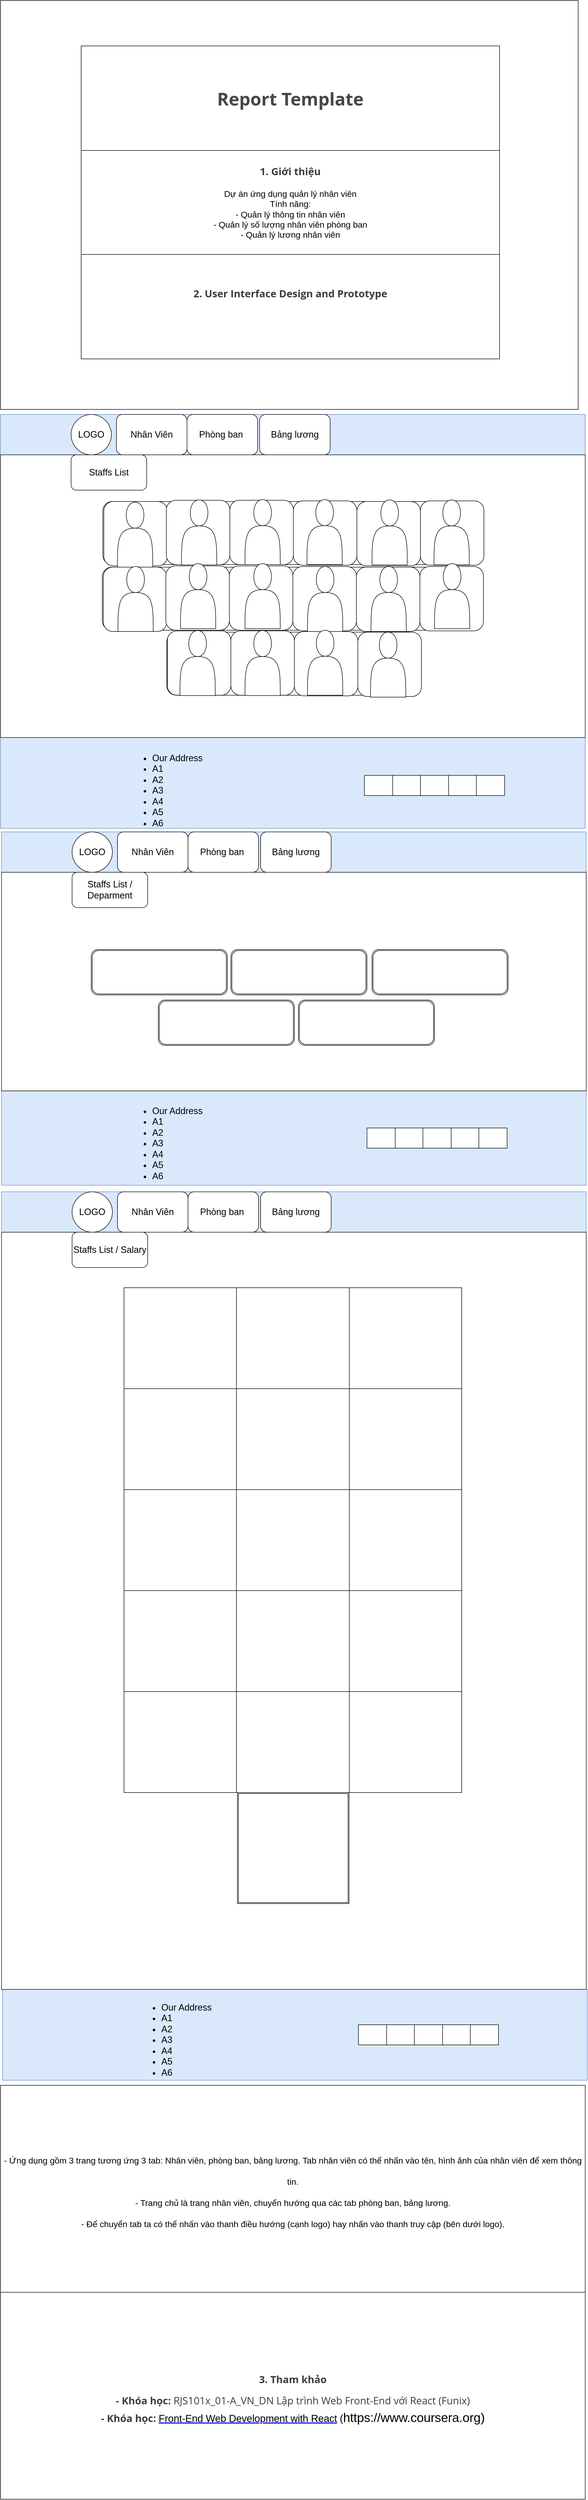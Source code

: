 <mxfile version="15.6.8" type="device"><diagram id="T_tGwbDsXQv0y99eCOz1" name="Page-1"><mxGraphModel dx="1303" dy="1497" grid="1" gridSize="10" guides="1" tooltips="1" connect="1" arrows="1" fold="1" page="1" pageScale="1" pageWidth="1169" pageHeight="827" math="0" shadow="0"><root><mxCell id="Gpp-GeOxFBlleAux9PES-0"/><mxCell id="Gpp-GeOxFBlleAux9PES-1" parent="Gpp-GeOxFBlleAux9PES-0"/><mxCell id="FbmVIR6csQ6tCxQdq8G_-0" value="" style="rounded=0;whiteSpace=wrap;html=1;fillColor=#dae8fc;strokeColor=#6c8ebf;" vertex="1" parent="Gpp-GeOxFBlleAux9PES-1"><mxGeometry width="1160" height="80" as="geometry"/></mxCell><mxCell id="FbmVIR6csQ6tCxQdq8G_-2" value="" style="rounded=0;whiteSpace=wrap;html=1;fillColor=#dae8fc;strokeColor=#6c8ebf;" vertex="1" parent="Gpp-GeOxFBlleAux9PES-1"><mxGeometry y="640" width="1160" height="180" as="geometry"/></mxCell><mxCell id="FbmVIR6csQ6tCxQdq8G_-3" value="" style="rounded=0;whiteSpace=wrap;html=1;" vertex="1" parent="Gpp-GeOxFBlleAux9PES-1"><mxGeometry y="80" width="1160" height="560" as="geometry"/></mxCell><mxCell id="FbmVIR6csQ6tCxQdq8G_-4" value="&lt;font style=&quot;font-size: 18px&quot;&gt;LOGO&lt;/font&gt;" style="ellipse;whiteSpace=wrap;html=1;aspect=fixed;" vertex="1" parent="Gpp-GeOxFBlleAux9PES-1"><mxGeometry x="140" width="80" height="80" as="geometry"/></mxCell><mxCell id="FbmVIR6csQ6tCxQdq8G_-5" value="Nhân Viên" style="rounded=1;whiteSpace=wrap;html=1;fontSize=18;" vertex="1" parent="Gpp-GeOxFBlleAux9PES-1"><mxGeometry x="230" width="140" height="80" as="geometry"/></mxCell><mxCell id="FbmVIR6csQ6tCxQdq8G_-6" value="Phòng ban&amp;nbsp;" style="rounded=1;whiteSpace=wrap;html=1;fontSize=18;" vertex="1" parent="Gpp-GeOxFBlleAux9PES-1"><mxGeometry x="370" width="140" height="80" as="geometry"/></mxCell><mxCell id="FbmVIR6csQ6tCxQdq8G_-7" value="Bảng lương" style="rounded=1;whiteSpace=wrap;html=1;fontSize=18;" vertex="1" parent="Gpp-GeOxFBlleAux9PES-1"><mxGeometry x="514" width="140" height="80" as="geometry"/></mxCell><mxCell id="FbmVIR6csQ6tCxQdq8G_-8" style="edgeStyle=orthogonalEdgeStyle;rounded=0;orthogonalLoop=1;jettySize=auto;html=1;exitX=0.5;exitY=1;exitDx=0;exitDy=0;fontSize=18;" edge="1" parent="Gpp-GeOxFBlleAux9PES-1" source="FbmVIR6csQ6tCxQdq8G_-6" target="FbmVIR6csQ6tCxQdq8G_-6"><mxGeometry relative="1" as="geometry"/></mxCell><mxCell id="FbmVIR6csQ6tCxQdq8G_-9" value="Staffs List" style="rounded=1;whiteSpace=wrap;html=1;fontSize=18;" vertex="1" parent="Gpp-GeOxFBlleAux9PES-1"><mxGeometry x="140" y="80" width="150" height="70" as="geometry"/></mxCell><mxCell id="FbmVIR6csQ6tCxQdq8G_-22" value="" style="rounded=1;whiteSpace=wrap;html=1;fontSize=18;" vertex="1" parent="Gpp-GeOxFBlleAux9PES-1"><mxGeometry x="203" y="172.5" width="746" height="125" as="geometry"/></mxCell><mxCell id="FbmVIR6csQ6tCxQdq8G_-24" value="" style="rounded=1;whiteSpace=wrap;html=1;fontSize=18;" vertex="1" parent="Gpp-GeOxFBlleAux9PES-1"><mxGeometry x="205" y="172.5" width="126" height="127.5" as="geometry"/></mxCell><mxCell id="FbmVIR6csQ6tCxQdq8G_-25" value="" style="rounded=1;whiteSpace=wrap;html=1;fontSize=18;" vertex="1" parent="Gpp-GeOxFBlleAux9PES-1"><mxGeometry x="329" y="170" width="126" height="127.5" as="geometry"/></mxCell><mxCell id="FbmVIR6csQ6tCxQdq8G_-26" value="" style="rounded=1;whiteSpace=wrap;html=1;fontSize=18;" vertex="1" parent="Gpp-GeOxFBlleAux9PES-1"><mxGeometry x="455" y="170" width="126" height="127.5" as="geometry"/></mxCell><mxCell id="FbmVIR6csQ6tCxQdq8G_-27" value="" style="rounded=1;whiteSpace=wrap;html=1;fontSize=18;" vertex="1" parent="Gpp-GeOxFBlleAux9PES-1"><mxGeometry x="581" y="171.25" width="126" height="127.5" as="geometry"/></mxCell><mxCell id="FbmVIR6csQ6tCxQdq8G_-28" value="" style="rounded=1;whiteSpace=wrap;html=1;fontSize=18;" vertex="1" parent="Gpp-GeOxFBlleAux9PES-1"><mxGeometry x="707" y="172.5" width="126" height="127.5" as="geometry"/></mxCell><mxCell id="FbmVIR6csQ6tCxQdq8G_-29" value="" style="rounded=1;whiteSpace=wrap;html=1;fontSize=18;" vertex="1" parent="Gpp-GeOxFBlleAux9PES-1"><mxGeometry x="833" y="171.25" width="126" height="127.5" as="geometry"/></mxCell><mxCell id="FbmVIR6csQ6tCxQdq8G_-44" value="" style="rounded=1;whiteSpace=wrap;html=1;fontSize=18;" vertex="1" parent="Gpp-GeOxFBlleAux9PES-1"><mxGeometry x="202" y="302.5" width="746" height="125" as="geometry"/></mxCell><mxCell id="FbmVIR6csQ6tCxQdq8G_-45" value="" style="rounded=1;whiteSpace=wrap;html=1;fontSize=18;" vertex="1" parent="Gpp-GeOxFBlleAux9PES-1"><mxGeometry x="204" y="302.5" width="126" height="127.5" as="geometry"/></mxCell><mxCell id="FbmVIR6csQ6tCxQdq8G_-46" value="" style="rounded=1;whiteSpace=wrap;html=1;fontSize=18;" vertex="1" parent="Gpp-GeOxFBlleAux9PES-1"><mxGeometry x="328" y="300" width="126" height="127.5" as="geometry"/></mxCell><mxCell id="FbmVIR6csQ6tCxQdq8G_-47" value="" style="rounded=1;whiteSpace=wrap;html=1;fontSize=18;" vertex="1" parent="Gpp-GeOxFBlleAux9PES-1"><mxGeometry x="454" y="300" width="126" height="127.5" as="geometry"/></mxCell><mxCell id="FbmVIR6csQ6tCxQdq8G_-48" value="" style="rounded=1;whiteSpace=wrap;html=1;fontSize=18;" vertex="1" parent="Gpp-GeOxFBlleAux9PES-1"><mxGeometry x="580" y="301.25" width="126" height="127.5" as="geometry"/></mxCell><mxCell id="FbmVIR6csQ6tCxQdq8G_-49" value="" style="rounded=1;whiteSpace=wrap;html=1;fontSize=18;" vertex="1" parent="Gpp-GeOxFBlleAux9PES-1"><mxGeometry x="706" y="302.5" width="126" height="127.5" as="geometry"/></mxCell><mxCell id="FbmVIR6csQ6tCxQdq8G_-50" value="" style="rounded=1;whiteSpace=wrap;html=1;fontSize=18;" vertex="1" parent="Gpp-GeOxFBlleAux9PES-1"><mxGeometry x="832" y="301.25" width="126" height="127.5" as="geometry"/></mxCell><mxCell id="FbmVIR6csQ6tCxQdq8G_-51" value="" style="rounded=1;whiteSpace=wrap;html=1;fontSize=18;" vertex="1" parent="Gpp-GeOxFBlleAux9PES-1"><mxGeometry x="330" y="431.25" width="500" height="125" as="geometry"/></mxCell><mxCell id="FbmVIR6csQ6tCxQdq8G_-53" value="" style="rounded=1;whiteSpace=wrap;html=1;fontSize=18;" vertex="1" parent="Gpp-GeOxFBlleAux9PES-1"><mxGeometry x="331" y="428.75" width="126" height="127.5" as="geometry"/></mxCell><mxCell id="FbmVIR6csQ6tCxQdq8G_-54" value="" style="rounded=1;whiteSpace=wrap;html=1;fontSize=18;" vertex="1" parent="Gpp-GeOxFBlleAux9PES-1"><mxGeometry x="457" y="428.75" width="126" height="127.5" as="geometry"/></mxCell><mxCell id="FbmVIR6csQ6tCxQdq8G_-55" value="" style="rounded=1;whiteSpace=wrap;html=1;fontSize=18;" vertex="1" parent="Gpp-GeOxFBlleAux9PES-1"><mxGeometry x="583" y="430" width="126" height="127.5" as="geometry"/></mxCell><mxCell id="FbmVIR6csQ6tCxQdq8G_-56" value="" style="rounded=1;whiteSpace=wrap;html=1;fontSize=18;" vertex="1" parent="Gpp-GeOxFBlleAux9PES-1"><mxGeometry x="709" y="431.25" width="126" height="127.5" as="geometry"/></mxCell><mxCell id="FbmVIR6csQ6tCxQdq8G_-58" value="" style="shape=actor;whiteSpace=wrap;html=1;fontSize=18;" vertex="1" parent="Gpp-GeOxFBlleAux9PES-1"><mxGeometry x="232" y="173.75" width="70" height="128.75" as="geometry"/></mxCell><mxCell id="FbmVIR6csQ6tCxQdq8G_-59" value="" style="shape=actor;whiteSpace=wrap;html=1;fontSize=18;" vertex="1" parent="Gpp-GeOxFBlleAux9PES-1"><mxGeometry x="608" y="168.75" width="70" height="128.75" as="geometry"/></mxCell><mxCell id="FbmVIR6csQ6tCxQdq8G_-60" value="" style="shape=actor;whiteSpace=wrap;html=1;fontSize=18;" vertex="1" parent="Gpp-GeOxFBlleAux9PES-1"><mxGeometry x="485" y="168.75" width="70" height="128.75" as="geometry"/></mxCell><mxCell id="FbmVIR6csQ6tCxQdq8G_-61" value="" style="shape=actor;whiteSpace=wrap;html=1;fontSize=18;" vertex="1" parent="Gpp-GeOxFBlleAux9PES-1"><mxGeometry x="359" y="169.38" width="70" height="128.75" as="geometry"/></mxCell><mxCell id="FbmVIR6csQ6tCxQdq8G_-62" value="" style="shape=actor;whiteSpace=wrap;html=1;fontSize=18;" vertex="1" parent="Gpp-GeOxFBlleAux9PES-1"><mxGeometry x="860" y="169.38" width="70" height="128.75" as="geometry"/></mxCell><mxCell id="FbmVIR6csQ6tCxQdq8G_-63" value="" style="shape=actor;whiteSpace=wrap;html=1;fontSize=18;" vertex="1" parent="Gpp-GeOxFBlleAux9PES-1"><mxGeometry x="737" y="169.38" width="70" height="128.75" as="geometry"/></mxCell><mxCell id="FbmVIR6csQ6tCxQdq8G_-64" value="" style="shape=actor;whiteSpace=wrap;html=1;fontSize=18;" vertex="1" parent="Gpp-GeOxFBlleAux9PES-1"><mxGeometry x="735" y="301.25" width="70" height="128.75" as="geometry"/></mxCell><mxCell id="FbmVIR6csQ6tCxQdq8G_-65" value="" style="shape=actor;whiteSpace=wrap;html=1;fontSize=18;" vertex="1" parent="Gpp-GeOxFBlleAux9PES-1"><mxGeometry x="861" y="295.63" width="70" height="128.75" as="geometry"/></mxCell><mxCell id="FbmVIR6csQ6tCxQdq8G_-66" value="" style="shape=actor;whiteSpace=wrap;html=1;fontSize=18;" vertex="1" parent="Gpp-GeOxFBlleAux9PES-1"><mxGeometry x="609" y="301.25" width="70" height="128.75" as="geometry"/></mxCell><mxCell id="FbmVIR6csQ6tCxQdq8G_-67" value="" style="shape=actor;whiteSpace=wrap;html=1;fontSize=18;" vertex="1" parent="Gpp-GeOxFBlleAux9PES-1"><mxGeometry x="485" y="295.63" width="70" height="128.75" as="geometry"/></mxCell><mxCell id="FbmVIR6csQ6tCxQdq8G_-68" value="" style="shape=actor;whiteSpace=wrap;html=1;fontSize=18;" vertex="1" parent="Gpp-GeOxFBlleAux9PES-1"><mxGeometry x="233" y="301.25" width="70" height="128.75" as="geometry"/></mxCell><mxCell id="FbmVIR6csQ6tCxQdq8G_-69" value="" style="shape=actor;whiteSpace=wrap;html=1;fontSize=18;" vertex="1" parent="Gpp-GeOxFBlleAux9PES-1"><mxGeometry x="357" y="295.63" width="70" height="128.75" as="geometry"/></mxCell><mxCell id="FbmVIR6csQ6tCxQdq8G_-70" value="" style="shape=actor;whiteSpace=wrap;html=1;fontSize=18;" vertex="1" parent="Gpp-GeOxFBlleAux9PES-1"><mxGeometry x="356" y="428.13" width="70" height="128.75" as="geometry"/></mxCell><mxCell id="FbmVIR6csQ6tCxQdq8G_-71" value="" style="shape=actor;whiteSpace=wrap;html=1;fontSize=18;" vertex="1" parent="Gpp-GeOxFBlleAux9PES-1"><mxGeometry x="485" y="428.13" width="70" height="128.75" as="geometry"/></mxCell><mxCell id="FbmVIR6csQ6tCxQdq8G_-72" value="" style="shape=actor;whiteSpace=wrap;html=1;fontSize=18;" vertex="1" parent="Gpp-GeOxFBlleAux9PES-1"><mxGeometry x="609" y="427.5" width="70" height="128.75" as="geometry"/></mxCell><mxCell id="FbmVIR6csQ6tCxQdq8G_-73" value="" style="shape=actor;whiteSpace=wrap;html=1;fontSize=18;" vertex="1" parent="Gpp-GeOxFBlleAux9PES-1"><mxGeometry x="734" y="431.25" width="70" height="128.75" as="geometry"/></mxCell><mxCell id="FbmVIR6csQ6tCxQdq8G_-162" value="" style="rounded=0;whiteSpace=wrap;html=1;fillColor=#dae8fc;strokeColor=#6c8ebf;" vertex="1" parent="Gpp-GeOxFBlleAux9PES-1"><mxGeometry x="2" y="827" width="1160" height="80" as="geometry"/></mxCell><mxCell id="FbmVIR6csQ6tCxQdq8G_-163" value="" style="rounded=0;whiteSpace=wrap;html=1;fillColor=#dae8fc;strokeColor=#6c8ebf;" vertex="1" parent="Gpp-GeOxFBlleAux9PES-1"><mxGeometry x="2" y="1340" width="1160" height="187" as="geometry"/></mxCell><mxCell id="FbmVIR6csQ6tCxQdq8G_-164" value="" style="rounded=0;whiteSpace=wrap;html=1;" vertex="1" parent="Gpp-GeOxFBlleAux9PES-1"><mxGeometry x="2" y="907" width="1160" height="433" as="geometry"/></mxCell><mxCell id="FbmVIR6csQ6tCxQdq8G_-165" value="&lt;font style=&quot;font-size: 18px&quot;&gt;LOGO&lt;/font&gt;" style="ellipse;whiteSpace=wrap;html=1;aspect=fixed;" vertex="1" parent="Gpp-GeOxFBlleAux9PES-1"><mxGeometry x="142" y="827" width="80" height="80" as="geometry"/></mxCell><mxCell id="FbmVIR6csQ6tCxQdq8G_-166" value="Nhân Viên" style="rounded=1;whiteSpace=wrap;html=1;fontSize=18;" vertex="1" parent="Gpp-GeOxFBlleAux9PES-1"><mxGeometry x="232" y="827" width="140" height="80" as="geometry"/></mxCell><mxCell id="FbmVIR6csQ6tCxQdq8G_-167" value="Phòng ban&amp;nbsp;" style="rounded=1;whiteSpace=wrap;html=1;fontSize=18;" vertex="1" parent="Gpp-GeOxFBlleAux9PES-1"><mxGeometry x="372" y="827" width="140" height="80" as="geometry"/></mxCell><mxCell id="FbmVIR6csQ6tCxQdq8G_-168" value="Bảng lương" style="rounded=1;whiteSpace=wrap;html=1;fontSize=18;" vertex="1" parent="Gpp-GeOxFBlleAux9PES-1"><mxGeometry x="516" y="827" width="140" height="80" as="geometry"/></mxCell><mxCell id="FbmVIR6csQ6tCxQdq8G_-169" style="edgeStyle=orthogonalEdgeStyle;rounded=0;orthogonalLoop=1;jettySize=auto;html=1;exitX=0.5;exitY=1;exitDx=0;exitDy=0;fontSize=18;" edge="1" parent="Gpp-GeOxFBlleAux9PES-1" source="FbmVIR6csQ6tCxQdq8G_-167" target="FbmVIR6csQ6tCxQdq8G_-167"><mxGeometry relative="1" as="geometry"/></mxCell><mxCell id="FbmVIR6csQ6tCxQdq8G_-170" value="Staffs List / Deparment" style="rounded=1;whiteSpace=wrap;html=1;fontSize=18;" vertex="1" parent="Gpp-GeOxFBlleAux9PES-1"><mxGeometry x="142" y="907" width="150" height="70" as="geometry"/></mxCell><mxCell id="FbmVIR6csQ6tCxQdq8G_-206" value="" style="shape=ext;double=1;rounded=1;whiteSpace=wrap;html=1;fontSize=18;" vertex="1" parent="Gpp-GeOxFBlleAux9PES-1"><mxGeometry x="180" y="1060" width="270" height="90" as="geometry"/></mxCell><mxCell id="FbmVIR6csQ6tCxQdq8G_-207" value="" style="shape=ext;double=1;rounded=1;whiteSpace=wrap;html=1;fontSize=18;" vertex="1" parent="Gpp-GeOxFBlleAux9PES-1"><mxGeometry x="457" y="1060" width="270" height="90" as="geometry"/></mxCell><mxCell id="FbmVIR6csQ6tCxQdq8G_-208" value="" style="shape=ext;double=1;rounded=1;whiteSpace=wrap;html=1;fontSize=18;" vertex="1" parent="Gpp-GeOxFBlleAux9PES-1"><mxGeometry x="737" y="1060" width="270" height="90" as="geometry"/></mxCell><mxCell id="FbmVIR6csQ6tCxQdq8G_-209" value="" style="shape=ext;double=1;rounded=1;whiteSpace=wrap;html=1;fontSize=18;" vertex="1" parent="Gpp-GeOxFBlleAux9PES-1"><mxGeometry x="313" y="1160" width="270" height="90" as="geometry"/></mxCell><mxCell id="FbmVIR6csQ6tCxQdq8G_-210" value="" style="shape=ext;double=1;rounded=1;whiteSpace=wrap;html=1;fontSize=18;" vertex="1" parent="Gpp-GeOxFBlleAux9PES-1"><mxGeometry x="591" y="1160" width="270" height="90" as="geometry"/></mxCell><mxCell id="FbmVIR6csQ6tCxQdq8G_-211" value="" style="rounded=0;whiteSpace=wrap;html=1;fillColor=#dae8fc;strokeColor=#6c8ebf;" vertex="1" parent="Gpp-GeOxFBlleAux9PES-1"><mxGeometry x="2" y="1540" width="1160" height="80" as="geometry"/></mxCell><mxCell id="FbmVIR6csQ6tCxQdq8G_-212" value="" style="rounded=0;whiteSpace=wrap;html=1;fillColor=#dae8fc;strokeColor=#6c8ebf;" vertex="1" parent="Gpp-GeOxFBlleAux9PES-1"><mxGeometry x="4" y="3120" width="1160" height="180" as="geometry"/></mxCell><mxCell id="FbmVIR6csQ6tCxQdq8G_-213" value="" style="rounded=0;whiteSpace=wrap;html=1;" vertex="1" parent="Gpp-GeOxFBlleAux9PES-1"><mxGeometry x="2" y="1620" width="1160" height="1500" as="geometry"/></mxCell><mxCell id="FbmVIR6csQ6tCxQdq8G_-214" value="&lt;font style=&quot;font-size: 18px&quot;&gt;LOGO&lt;/font&gt;" style="ellipse;whiteSpace=wrap;html=1;aspect=fixed;" vertex="1" parent="Gpp-GeOxFBlleAux9PES-1"><mxGeometry x="142" y="1540" width="80" height="80" as="geometry"/></mxCell><mxCell id="FbmVIR6csQ6tCxQdq8G_-215" value="Nhân Viên" style="rounded=1;whiteSpace=wrap;html=1;fontSize=18;" vertex="1" parent="Gpp-GeOxFBlleAux9PES-1"><mxGeometry x="232" y="1540" width="140" height="80" as="geometry"/></mxCell><mxCell id="FbmVIR6csQ6tCxQdq8G_-216" value="Phòng ban&amp;nbsp;" style="rounded=1;whiteSpace=wrap;html=1;fontSize=18;" vertex="1" parent="Gpp-GeOxFBlleAux9PES-1"><mxGeometry x="372" y="1540" width="140" height="80" as="geometry"/></mxCell><mxCell id="FbmVIR6csQ6tCxQdq8G_-217" value="Bảng lương" style="rounded=1;whiteSpace=wrap;html=1;fontSize=18;" vertex="1" parent="Gpp-GeOxFBlleAux9PES-1"><mxGeometry x="516" y="1540" width="140" height="80" as="geometry"/></mxCell><mxCell id="FbmVIR6csQ6tCxQdq8G_-218" style="edgeStyle=orthogonalEdgeStyle;rounded=0;orthogonalLoop=1;jettySize=auto;html=1;exitX=0.5;exitY=1;exitDx=0;exitDy=0;fontSize=18;" edge="1" parent="Gpp-GeOxFBlleAux9PES-1" source="FbmVIR6csQ6tCxQdq8G_-216" target="FbmVIR6csQ6tCxQdq8G_-216"><mxGeometry relative="1" as="geometry"/></mxCell><mxCell id="FbmVIR6csQ6tCxQdq8G_-219" value="Staffs List / Salary" style="rounded=1;whiteSpace=wrap;html=1;fontSize=18;" vertex="1" parent="Gpp-GeOxFBlleAux9PES-1"><mxGeometry x="142" y="1620" width="150" height="70" as="geometry"/></mxCell><mxCell id="FbmVIR6csQ6tCxQdq8G_-293" value="" style="shape=table;startSize=0;container=1;collapsible=0;childLayout=tableLayout;fontSize=18;" vertex="1" parent="Gpp-GeOxFBlleAux9PES-1"><mxGeometry x="245" y="1730" width="670" height="1000" as="geometry"/></mxCell><mxCell id="FbmVIR6csQ6tCxQdq8G_-294" value="" style="shape=partialRectangle;collapsible=0;dropTarget=0;pointerEvents=0;fillColor=none;top=0;left=0;bottom=0;right=0;points=[[0,0.5],[1,0.5]];portConstraint=eastwest;fontSize=18;" vertex="1" parent="FbmVIR6csQ6tCxQdq8G_-293"><mxGeometry width="670" height="200" as="geometry"/></mxCell><mxCell id="FbmVIR6csQ6tCxQdq8G_-295" value="" style="shape=partialRectangle;html=1;whiteSpace=wrap;connectable=0;overflow=hidden;fillColor=none;top=0;left=0;bottom=0;right=0;pointerEvents=1;fontSize=18;" vertex="1" parent="FbmVIR6csQ6tCxQdq8G_-294"><mxGeometry width="223" height="200" as="geometry"><mxRectangle width="223" height="200" as="alternateBounds"/></mxGeometry></mxCell><mxCell id="FbmVIR6csQ6tCxQdq8G_-296" value="" style="shape=partialRectangle;html=1;whiteSpace=wrap;connectable=0;overflow=hidden;fillColor=none;top=0;left=0;bottom=0;right=0;pointerEvents=1;fontSize=18;" vertex="1" parent="FbmVIR6csQ6tCxQdq8G_-294"><mxGeometry x="223" width="224" height="200" as="geometry"><mxRectangle width="224" height="200" as="alternateBounds"/></mxGeometry></mxCell><mxCell id="FbmVIR6csQ6tCxQdq8G_-297" value="" style="shape=partialRectangle;html=1;whiteSpace=wrap;connectable=0;overflow=hidden;fillColor=none;top=0;left=0;bottom=0;right=0;pointerEvents=1;fontSize=18;" vertex="1" parent="FbmVIR6csQ6tCxQdq8G_-294"><mxGeometry x="447" width="223" height="200" as="geometry"><mxRectangle width="223" height="200" as="alternateBounds"/></mxGeometry></mxCell><mxCell id="FbmVIR6csQ6tCxQdq8G_-298" value="" style="shape=partialRectangle;collapsible=0;dropTarget=0;pointerEvents=0;fillColor=none;top=0;left=0;bottom=0;right=0;points=[[0,0.5],[1,0.5]];portConstraint=eastwest;fontSize=18;" vertex="1" parent="FbmVIR6csQ6tCxQdq8G_-293"><mxGeometry y="200" width="670" height="200" as="geometry"/></mxCell><mxCell id="FbmVIR6csQ6tCxQdq8G_-299" value="" style="shape=partialRectangle;html=1;whiteSpace=wrap;connectable=0;overflow=hidden;fillColor=none;top=0;left=0;bottom=0;right=0;pointerEvents=1;fontSize=18;" vertex="1" parent="FbmVIR6csQ6tCxQdq8G_-298"><mxGeometry width="223" height="200" as="geometry"><mxRectangle width="223" height="200" as="alternateBounds"/></mxGeometry></mxCell><mxCell id="FbmVIR6csQ6tCxQdq8G_-300" value="" style="shape=partialRectangle;html=1;whiteSpace=wrap;connectable=0;overflow=hidden;fillColor=none;top=0;left=0;bottom=0;right=0;pointerEvents=1;fontSize=18;" vertex="1" parent="FbmVIR6csQ6tCxQdq8G_-298"><mxGeometry x="223" width="224" height="200" as="geometry"><mxRectangle width="224" height="200" as="alternateBounds"/></mxGeometry></mxCell><mxCell id="FbmVIR6csQ6tCxQdq8G_-301" value="" style="shape=partialRectangle;html=1;whiteSpace=wrap;connectable=0;overflow=hidden;fillColor=none;top=0;left=0;bottom=0;right=0;pointerEvents=1;fontSize=18;" vertex="1" parent="FbmVIR6csQ6tCxQdq8G_-298"><mxGeometry x="447" width="223" height="200" as="geometry"><mxRectangle width="223" height="200" as="alternateBounds"/></mxGeometry></mxCell><mxCell id="FbmVIR6csQ6tCxQdq8G_-302" value="" style="shape=partialRectangle;collapsible=0;dropTarget=0;pointerEvents=0;fillColor=none;top=0;left=0;bottom=0;right=0;points=[[0,0.5],[1,0.5]];portConstraint=eastwest;fontSize=18;" vertex="1" parent="FbmVIR6csQ6tCxQdq8G_-293"><mxGeometry y="400" width="670" height="200" as="geometry"/></mxCell><mxCell id="FbmVIR6csQ6tCxQdq8G_-303" value="" style="shape=partialRectangle;html=1;whiteSpace=wrap;connectable=0;overflow=hidden;fillColor=none;top=0;left=0;bottom=0;right=0;pointerEvents=1;fontSize=18;" vertex="1" parent="FbmVIR6csQ6tCxQdq8G_-302"><mxGeometry width="223" height="200" as="geometry"><mxRectangle width="223" height="200" as="alternateBounds"/></mxGeometry></mxCell><mxCell id="FbmVIR6csQ6tCxQdq8G_-304" value="" style="shape=partialRectangle;html=1;whiteSpace=wrap;connectable=0;overflow=hidden;fillColor=none;top=0;left=0;bottom=0;right=0;pointerEvents=1;fontSize=18;" vertex="1" parent="FbmVIR6csQ6tCxQdq8G_-302"><mxGeometry x="223" width="224" height="200" as="geometry"><mxRectangle width="224" height="200" as="alternateBounds"/></mxGeometry></mxCell><mxCell id="FbmVIR6csQ6tCxQdq8G_-305" value="" style="shape=partialRectangle;html=1;whiteSpace=wrap;connectable=0;overflow=hidden;fillColor=none;top=0;left=0;bottom=0;right=0;pointerEvents=1;fontSize=18;" vertex="1" parent="FbmVIR6csQ6tCxQdq8G_-302"><mxGeometry x="447" width="223" height="200" as="geometry"><mxRectangle width="223" height="200" as="alternateBounds"/></mxGeometry></mxCell><mxCell id="FbmVIR6csQ6tCxQdq8G_-306" value="" style="shape=partialRectangle;collapsible=0;dropTarget=0;pointerEvents=0;fillColor=none;top=0;left=0;bottom=0;right=0;points=[[0,0.5],[1,0.5]];portConstraint=eastwest;fontSize=18;" vertex="1" parent="FbmVIR6csQ6tCxQdq8G_-293"><mxGeometry y="600" width="670" height="200" as="geometry"/></mxCell><mxCell id="FbmVIR6csQ6tCxQdq8G_-307" value="" style="shape=partialRectangle;html=1;whiteSpace=wrap;connectable=0;overflow=hidden;fillColor=none;top=0;left=0;bottom=0;right=0;pointerEvents=1;fontSize=18;" vertex="1" parent="FbmVIR6csQ6tCxQdq8G_-306"><mxGeometry width="223" height="200" as="geometry"><mxRectangle width="223" height="200" as="alternateBounds"/></mxGeometry></mxCell><mxCell id="FbmVIR6csQ6tCxQdq8G_-308" value="" style="shape=partialRectangle;html=1;whiteSpace=wrap;connectable=0;overflow=hidden;fillColor=none;top=0;left=0;bottom=0;right=0;pointerEvents=1;fontSize=18;" vertex="1" parent="FbmVIR6csQ6tCxQdq8G_-306"><mxGeometry x="223" width="224" height="200" as="geometry"><mxRectangle width="224" height="200" as="alternateBounds"/></mxGeometry></mxCell><mxCell id="FbmVIR6csQ6tCxQdq8G_-309" value="" style="shape=partialRectangle;html=1;whiteSpace=wrap;connectable=0;overflow=hidden;fillColor=none;top=0;left=0;bottom=0;right=0;pointerEvents=1;fontSize=18;" vertex="1" parent="FbmVIR6csQ6tCxQdq8G_-306"><mxGeometry x="447" width="223" height="200" as="geometry"><mxRectangle width="223" height="200" as="alternateBounds"/></mxGeometry></mxCell><mxCell id="FbmVIR6csQ6tCxQdq8G_-310" value="" style="shape=partialRectangle;collapsible=0;dropTarget=0;pointerEvents=0;fillColor=none;top=0;left=0;bottom=0;right=0;points=[[0,0.5],[1,0.5]];portConstraint=eastwest;fontSize=18;" vertex="1" parent="FbmVIR6csQ6tCxQdq8G_-293"><mxGeometry y="800" width="670" height="200" as="geometry"/></mxCell><mxCell id="FbmVIR6csQ6tCxQdq8G_-311" value="" style="shape=partialRectangle;html=1;whiteSpace=wrap;connectable=0;overflow=hidden;fillColor=none;top=0;left=0;bottom=0;right=0;pointerEvents=1;fontSize=18;" vertex="1" parent="FbmVIR6csQ6tCxQdq8G_-310"><mxGeometry width="223" height="200" as="geometry"><mxRectangle width="223" height="200" as="alternateBounds"/></mxGeometry></mxCell><mxCell id="FbmVIR6csQ6tCxQdq8G_-312" value="" style="shape=partialRectangle;html=1;whiteSpace=wrap;connectable=0;overflow=hidden;fillColor=none;top=0;left=0;bottom=0;right=0;pointerEvents=1;fontSize=18;" vertex="1" parent="FbmVIR6csQ6tCxQdq8G_-310"><mxGeometry x="223" width="224" height="200" as="geometry"><mxRectangle width="224" height="200" as="alternateBounds"/></mxGeometry></mxCell><mxCell id="FbmVIR6csQ6tCxQdq8G_-313" value="" style="shape=partialRectangle;html=1;whiteSpace=wrap;connectable=0;overflow=hidden;fillColor=none;top=0;left=0;bottom=0;right=0;pointerEvents=1;fontSize=18;" vertex="1" parent="FbmVIR6csQ6tCxQdq8G_-310"><mxGeometry x="447" width="223" height="200" as="geometry"><mxRectangle width="223" height="200" as="alternateBounds"/></mxGeometry></mxCell><mxCell id="FbmVIR6csQ6tCxQdq8G_-314" value="" style="shape=ext;double=1;rounded=0;whiteSpace=wrap;html=1;fontSize=18;" vertex="1" parent="Gpp-GeOxFBlleAux9PES-1"><mxGeometry x="470" y="2730" width="221.5" height="220" as="geometry"/></mxCell><mxCell id="FbmVIR6csQ6tCxQdq8G_-315" value="&lt;ul&gt;&lt;li&gt;Our Address&lt;/li&gt;&lt;li&gt;A1&lt;/li&gt;&lt;li&gt;A2&lt;/li&gt;&lt;li&gt;A3&lt;/li&gt;&lt;li&gt;A4&lt;/li&gt;&lt;li&gt;A5&lt;/li&gt;&lt;li&gt;A6&lt;table&gt;&lt;tbody&gt;&lt;tr&gt;&lt;td&gt;&lt;br&gt;&lt;/td&gt;&lt;td&gt;&lt;br&gt;&lt;/td&gt;&lt;td&gt;&lt;br&gt;&lt;/td&gt;&lt;td&gt;&lt;br&gt;&lt;/td&gt;&lt;td&gt;&lt;br&gt;&lt;/td&gt;&lt;/tr&gt;&lt;/tbody&gt;&lt;/table&gt;&lt;/li&gt;&lt;/ul&gt;" style="text;strokeColor=none;fillColor=none;html=1;whiteSpace=wrap;verticalAlign=middle;overflow=hidden;fontSize=18;" vertex="1" parent="Gpp-GeOxFBlleAux9PES-1"><mxGeometry x="259" y="650" width="231" height="170" as="geometry"/></mxCell><mxCell id="FbmVIR6csQ6tCxQdq8G_-316" value="" style="shape=table;startSize=0;container=1;collapsible=0;childLayout=tableLayout;fontSize=18;" vertex="1" parent="Gpp-GeOxFBlleAux9PES-1"><mxGeometry x="722" y="715" width="278" height="40" as="geometry"/></mxCell><mxCell id="FbmVIR6csQ6tCxQdq8G_-317" value="" style="shape=partialRectangle;collapsible=0;dropTarget=0;pointerEvents=0;fillColor=none;top=0;left=0;bottom=0;right=0;points=[[0,0.5],[1,0.5]];portConstraint=eastwest;fontSize=18;" vertex="1" parent="FbmVIR6csQ6tCxQdq8G_-316"><mxGeometry width="278" height="40" as="geometry"/></mxCell><mxCell id="FbmVIR6csQ6tCxQdq8G_-318" value="" style="shape=partialRectangle;html=1;whiteSpace=wrap;connectable=0;overflow=hidden;fillColor=none;top=0;left=0;bottom=0;right=0;pointerEvents=1;fontSize=18;" vertex="1" parent="FbmVIR6csQ6tCxQdq8G_-317"><mxGeometry width="56" height="40" as="geometry"><mxRectangle width="56" height="40" as="alternateBounds"/></mxGeometry></mxCell><mxCell id="FbmVIR6csQ6tCxQdq8G_-319" value="" style="shape=partialRectangle;html=1;whiteSpace=wrap;connectable=0;overflow=hidden;fillColor=none;top=0;left=0;bottom=0;right=0;pointerEvents=1;fontSize=18;" vertex="1" parent="FbmVIR6csQ6tCxQdq8G_-317"><mxGeometry x="56" width="55" height="40" as="geometry"><mxRectangle width="55" height="40" as="alternateBounds"/></mxGeometry></mxCell><mxCell id="FbmVIR6csQ6tCxQdq8G_-320" value="" style="shape=partialRectangle;html=1;whiteSpace=wrap;connectable=0;overflow=hidden;fillColor=none;top=0;left=0;bottom=0;right=0;pointerEvents=1;fontSize=18;" vertex="1" parent="FbmVIR6csQ6tCxQdq8G_-317"><mxGeometry x="111" width="56" height="40" as="geometry"><mxRectangle width="56" height="40" as="alternateBounds"/></mxGeometry></mxCell><mxCell id="FbmVIR6csQ6tCxQdq8G_-321" value="" style="shape=partialRectangle;html=1;whiteSpace=wrap;connectable=0;overflow=hidden;fillColor=none;top=0;left=0;bottom=0;right=0;pointerEvents=1;fontSize=18;" vertex="1" parent="FbmVIR6csQ6tCxQdq8G_-317"><mxGeometry x="167" width="55" height="40" as="geometry"><mxRectangle width="55" height="40" as="alternateBounds"/></mxGeometry></mxCell><mxCell id="FbmVIR6csQ6tCxQdq8G_-322" value="" style="shape=partialRectangle;html=1;whiteSpace=wrap;connectable=0;overflow=hidden;fillColor=none;top=0;left=0;bottom=0;right=0;pointerEvents=1;fontSize=18;" vertex="1" parent="FbmVIR6csQ6tCxQdq8G_-317"><mxGeometry x="222" width="56" height="40" as="geometry"><mxRectangle width="56" height="40" as="alternateBounds"/></mxGeometry></mxCell><mxCell id="FbmVIR6csQ6tCxQdq8G_-323" value="&lt;ul&gt;&lt;li&gt;Our Address&lt;/li&gt;&lt;li&gt;A1&lt;/li&gt;&lt;li&gt;A2&lt;/li&gt;&lt;li&gt;A3&lt;/li&gt;&lt;li&gt;A4&lt;/li&gt;&lt;li&gt;A5&lt;/li&gt;&lt;li&gt;A6&lt;table&gt;&lt;tbody&gt;&lt;tr&gt;&lt;td&gt;&lt;br&gt;&lt;/td&gt;&lt;td&gt;&lt;br&gt;&lt;/td&gt;&lt;td&gt;&lt;br&gt;&lt;/td&gt;&lt;td&gt;&lt;br&gt;&lt;/td&gt;&lt;td&gt;&lt;br&gt;&lt;/td&gt;&lt;/tr&gt;&lt;/tbody&gt;&lt;/table&gt;&lt;/li&gt;&lt;/ul&gt;" style="text;strokeColor=none;fillColor=none;html=1;whiteSpace=wrap;verticalAlign=middle;overflow=hidden;fontSize=18;" vertex="1" parent="Gpp-GeOxFBlleAux9PES-1"><mxGeometry x="259" y="1348.5" width="231" height="170" as="geometry"/></mxCell><mxCell id="FbmVIR6csQ6tCxQdq8G_-324" value="&lt;ul&gt;&lt;li&gt;Our Address&lt;/li&gt;&lt;li&gt;A1&lt;/li&gt;&lt;li&gt;A2&lt;/li&gt;&lt;li&gt;A3&lt;/li&gt;&lt;li&gt;A4&lt;/li&gt;&lt;li&gt;A5&lt;/li&gt;&lt;li&gt;A6&lt;table&gt;&lt;tbody&gt;&lt;tr&gt;&lt;td&gt;&lt;br&gt;&lt;/td&gt;&lt;td&gt;&lt;br&gt;&lt;/td&gt;&lt;td&gt;&lt;br&gt;&lt;/td&gt;&lt;td&gt;&lt;br&gt;&lt;/td&gt;&lt;td&gt;&lt;br&gt;&lt;/td&gt;&lt;/tr&gt;&lt;/tbody&gt;&lt;/table&gt;&lt;/li&gt;&lt;/ul&gt;" style="text;strokeColor=none;fillColor=none;html=1;whiteSpace=wrap;verticalAlign=middle;overflow=hidden;fontSize=18;" vertex="1" parent="Gpp-GeOxFBlleAux9PES-1"><mxGeometry x="276.5" y="3125" width="231" height="170" as="geometry"/></mxCell><mxCell id="FbmVIR6csQ6tCxQdq8G_-339" value="" style="shape=table;startSize=0;container=1;collapsible=0;childLayout=tableLayout;fontSize=18;" vertex="1" parent="Gpp-GeOxFBlleAux9PES-1"><mxGeometry x="727" y="1413.5" width="278" height="40" as="geometry"/></mxCell><mxCell id="FbmVIR6csQ6tCxQdq8G_-340" value="" style="shape=partialRectangle;collapsible=0;dropTarget=0;pointerEvents=0;fillColor=none;top=0;left=0;bottom=0;right=0;points=[[0,0.5],[1,0.5]];portConstraint=eastwest;fontSize=18;" vertex="1" parent="FbmVIR6csQ6tCxQdq8G_-339"><mxGeometry width="278" height="40" as="geometry"/></mxCell><mxCell id="FbmVIR6csQ6tCxQdq8G_-341" value="" style="shape=partialRectangle;html=1;whiteSpace=wrap;connectable=0;overflow=hidden;fillColor=none;top=0;left=0;bottom=0;right=0;pointerEvents=1;fontSize=18;" vertex="1" parent="FbmVIR6csQ6tCxQdq8G_-340"><mxGeometry width="56" height="40" as="geometry"><mxRectangle width="56" height="40" as="alternateBounds"/></mxGeometry></mxCell><mxCell id="FbmVIR6csQ6tCxQdq8G_-342" value="" style="shape=partialRectangle;html=1;whiteSpace=wrap;connectable=0;overflow=hidden;fillColor=none;top=0;left=0;bottom=0;right=0;pointerEvents=1;fontSize=18;" vertex="1" parent="FbmVIR6csQ6tCxQdq8G_-340"><mxGeometry x="56" width="55" height="40" as="geometry"><mxRectangle width="55" height="40" as="alternateBounds"/></mxGeometry></mxCell><mxCell id="FbmVIR6csQ6tCxQdq8G_-343" value="" style="shape=partialRectangle;html=1;whiteSpace=wrap;connectable=0;overflow=hidden;fillColor=none;top=0;left=0;bottom=0;right=0;pointerEvents=1;fontSize=18;" vertex="1" parent="FbmVIR6csQ6tCxQdq8G_-340"><mxGeometry x="111" width="56" height="40" as="geometry"><mxRectangle width="56" height="40" as="alternateBounds"/></mxGeometry></mxCell><mxCell id="FbmVIR6csQ6tCxQdq8G_-344" value="" style="shape=partialRectangle;html=1;whiteSpace=wrap;connectable=0;overflow=hidden;fillColor=none;top=0;left=0;bottom=0;right=0;pointerEvents=1;fontSize=18;" vertex="1" parent="FbmVIR6csQ6tCxQdq8G_-340"><mxGeometry x="167" width="55" height="40" as="geometry"><mxRectangle width="55" height="40" as="alternateBounds"/></mxGeometry></mxCell><mxCell id="FbmVIR6csQ6tCxQdq8G_-345" value="" style="shape=partialRectangle;html=1;whiteSpace=wrap;connectable=0;overflow=hidden;fillColor=none;top=0;left=0;bottom=0;right=0;pointerEvents=1;fontSize=18;" vertex="1" parent="FbmVIR6csQ6tCxQdq8G_-340"><mxGeometry x="222" width="56" height="40" as="geometry"><mxRectangle width="56" height="40" as="alternateBounds"/></mxGeometry></mxCell><mxCell id="FbmVIR6csQ6tCxQdq8G_-346" value="" style="shape=table;startSize=0;container=1;collapsible=0;childLayout=tableLayout;fontSize=18;" vertex="1" parent="Gpp-GeOxFBlleAux9PES-1"><mxGeometry x="710" y="3190" width="278" height="40" as="geometry"/></mxCell><mxCell id="FbmVIR6csQ6tCxQdq8G_-347" value="" style="shape=partialRectangle;collapsible=0;dropTarget=0;pointerEvents=0;fillColor=none;top=0;left=0;bottom=0;right=0;points=[[0,0.5],[1,0.5]];portConstraint=eastwest;fontSize=18;" vertex="1" parent="FbmVIR6csQ6tCxQdq8G_-346"><mxGeometry width="278" height="40" as="geometry"/></mxCell><mxCell id="FbmVIR6csQ6tCxQdq8G_-348" value="" style="shape=partialRectangle;html=1;whiteSpace=wrap;connectable=0;overflow=hidden;fillColor=none;top=0;left=0;bottom=0;right=0;pointerEvents=1;fontSize=18;" vertex="1" parent="FbmVIR6csQ6tCxQdq8G_-347"><mxGeometry width="56" height="40" as="geometry"><mxRectangle width="56" height="40" as="alternateBounds"/></mxGeometry></mxCell><mxCell id="FbmVIR6csQ6tCxQdq8G_-349" value="" style="shape=partialRectangle;html=1;whiteSpace=wrap;connectable=0;overflow=hidden;fillColor=none;top=0;left=0;bottom=0;right=0;pointerEvents=1;fontSize=18;" vertex="1" parent="FbmVIR6csQ6tCxQdq8G_-347"><mxGeometry x="56" width="55" height="40" as="geometry"><mxRectangle width="55" height="40" as="alternateBounds"/></mxGeometry></mxCell><mxCell id="FbmVIR6csQ6tCxQdq8G_-350" value="" style="shape=partialRectangle;html=1;whiteSpace=wrap;connectable=0;overflow=hidden;fillColor=none;top=0;left=0;bottom=0;right=0;pointerEvents=1;fontSize=18;" vertex="1" parent="FbmVIR6csQ6tCxQdq8G_-347"><mxGeometry x="111" width="56" height="40" as="geometry"><mxRectangle width="56" height="40" as="alternateBounds"/></mxGeometry></mxCell><mxCell id="FbmVIR6csQ6tCxQdq8G_-351" value="" style="shape=partialRectangle;html=1;whiteSpace=wrap;connectable=0;overflow=hidden;fillColor=none;top=0;left=0;bottom=0;right=0;pointerEvents=1;fontSize=18;" vertex="1" parent="FbmVIR6csQ6tCxQdq8G_-347"><mxGeometry x="167" width="55" height="40" as="geometry"><mxRectangle width="55" height="40" as="alternateBounds"/></mxGeometry></mxCell><mxCell id="FbmVIR6csQ6tCxQdq8G_-352" value="" style="shape=partialRectangle;html=1;whiteSpace=wrap;connectable=0;overflow=hidden;fillColor=none;top=0;left=0;bottom=0;right=0;pointerEvents=1;fontSize=18;" vertex="1" parent="FbmVIR6csQ6tCxQdq8G_-347"><mxGeometry x="222" width="56" height="40" as="geometry"><mxRectangle width="56" height="40" as="alternateBounds"/></mxGeometry></mxCell><mxCell id="FbmVIR6csQ6tCxQdq8G_-353" value="&lt;h2 class=&quot;hd hd-2 unit-title&quot; style=&quot;color: rgb(71 , 71 , 71) ; font-stretch: normal ; line-height: 1.4em ; font-family: &amp;#34;open sans&amp;#34; , &amp;#34;verdana&amp;#34; , &amp;#34;geneva&amp;#34; , sans-serif , sans-serif ; margin: 0px ; text-align: left ; background-color: rgb(255 , 255 , 255) ; font-size: 34px&quot;&gt;&lt;table&gt;&lt;tbody&gt;&lt;tr&gt;&lt;td&gt;&lt;br&gt;&lt;/td&gt;&lt;/tr&gt;&lt;tr&gt;&lt;td&gt;&lt;br&gt;&lt;/td&gt;&lt;/tr&gt;&lt;tr&gt;&lt;td&gt;&lt;br&gt;&lt;/td&gt;&lt;/tr&gt;&lt;/tbody&gt;&lt;/table&gt;&lt;br&gt;&lt;/h2&gt;" style="rounded=0;whiteSpace=wrap;html=1;fontSize=18;" vertex="1" parent="Gpp-GeOxFBlleAux9PES-1"><mxGeometry y="-820" width="1146" height="810" as="geometry"/></mxCell><mxCell id="FbmVIR6csQ6tCxQdq8G_-354" value="" style="shape=table;startSize=0;container=1;collapsible=0;childLayout=tableLayout;fontSize=17;" vertex="1" parent="Gpp-GeOxFBlleAux9PES-1"><mxGeometry x="160" y="-730" width="830" height="620" as="geometry"/></mxCell><mxCell id="FbmVIR6csQ6tCxQdq8G_-355" value="" style="shape=partialRectangle;collapsible=0;dropTarget=0;pointerEvents=0;fillColor=none;top=0;left=0;bottom=0;right=0;points=[[0,0.5],[1,0.5]];portConstraint=eastwest;fontSize=17;" vertex="1" parent="FbmVIR6csQ6tCxQdq8G_-354"><mxGeometry width="830" height="207" as="geometry"/></mxCell><mxCell id="FbmVIR6csQ6tCxQdq8G_-356" value="&lt;h2 class=&quot;hd hd-2 unit-title&quot; style=&quot;color: rgb(71 , 71 , 71) ; font-stretch: normal ; line-height: 1.4em ; font-family: &amp;#34;open sans&amp;#34; , &amp;#34;verdana&amp;#34; , &amp;#34;geneva&amp;#34; , sans-serif , sans-serif ; margin: 0px ; text-align: left ; background-color: rgb(255 , 255 , 255) ; font-size: 35px&quot;&gt;Report Template&lt;/h2&gt;" style="shape=partialRectangle;html=1;whiteSpace=wrap;connectable=0;overflow=hidden;fillColor=none;top=0;left=0;bottom=0;right=0;pointerEvents=1;fontSize=17;" vertex="1" parent="FbmVIR6csQ6tCxQdq8G_-355"><mxGeometry width="830" height="207" as="geometry"><mxRectangle width="830" height="207" as="alternateBounds"/></mxGeometry></mxCell><mxCell id="FbmVIR6csQ6tCxQdq8G_-357" value="" style="shape=partialRectangle;collapsible=0;dropTarget=0;pointerEvents=0;fillColor=none;top=0;left=0;bottom=0;right=0;points=[[0,0.5],[1,0.5]];portConstraint=eastwest;fontSize=17;" vertex="1" parent="FbmVIR6csQ6tCxQdq8G_-354"><mxGeometry y="207" width="830" height="206" as="geometry"/></mxCell><mxCell id="FbmVIR6csQ6tCxQdq8G_-358" value="&lt;strong style=&quot;font-weight: bold ; line-height: 1.4em ; color: rgb(60 , 60 , 60) ; font-family: &amp;#34;open sans&amp;#34; , &amp;#34;verdana&amp;#34; , &amp;#34;geneva&amp;#34; , sans-serif , sans-serif ; font-size: 20px ; font-style: normal ; letter-spacing: normal ; text-align: left ; text-indent: 0px ; text-transform: none ; word-spacing: 0px ; background-color: rgb(255 , 255 , 255)&quot;&gt;1. Giới thiệu&lt;/strong&gt;&lt;br&gt;&lt;br&gt;Dự án ứng dụng quản lý nhân viên&lt;br&gt;Tính năng:&lt;br&gt;- Quản lý thông tin nhân viên&lt;br&gt;- Quản lý số lượng nhân viên phòng ban&lt;br&gt;- Quản lý lương nhân viên" style="shape=partialRectangle;html=1;whiteSpace=wrap;connectable=0;overflow=hidden;fillColor=none;top=0;left=0;bottom=0;right=0;pointerEvents=1;fontSize=17;" vertex="1" parent="FbmVIR6csQ6tCxQdq8G_-357"><mxGeometry width="830" height="206" as="geometry"><mxRectangle width="830" height="206" as="alternateBounds"/></mxGeometry></mxCell><mxCell id="FbmVIR6csQ6tCxQdq8G_-359" value="" style="shape=partialRectangle;collapsible=0;dropTarget=0;pointerEvents=0;fillColor=none;top=0;left=0;bottom=0;right=0;points=[[0,0.5],[1,0.5]];portConstraint=eastwest;fontSize=17;" vertex="1" parent="FbmVIR6csQ6tCxQdq8G_-354"><mxGeometry y="413" width="830" height="207" as="geometry"/></mxCell><mxCell id="FbmVIR6csQ6tCxQdq8G_-360" value="&lt;p style=&quot;color: rgb(60 , 60 , 60) ; margin: 20px 0px 1.416em ; text-align: left ; font-family: &amp;#34;open sans&amp;#34; , &amp;#34;verdana&amp;#34; , &amp;#34;geneva&amp;#34; , sans-serif , sans-serif ; font-size: 20px ; background-color: rgb(255 , 255 , 255) ; line-height: 1.6em&quot;&gt;&lt;strong style=&quot;line-height: 1.4em&quot;&gt;2. User Interface Design and Prototype&lt;/strong&gt;&lt;/p&gt;&lt;div&gt;&lt;strong style=&quot;line-height: 1.4em&quot;&gt;&lt;br&gt;&lt;/strong&gt;&lt;/div&gt;&lt;ol style=&quot;padding: 0px 0px 0px 1em ; margin: 1em 0px ; line-height: 1.4em ; color: rgb(60 , 60 , 60) ; list-style-position: outside ; list-style-image: none ; font-family: &amp;#34;open sans&amp;#34; , &amp;#34;verdana&amp;#34; , &amp;#34;geneva&amp;#34; , sans-serif , sans-serif ; font-size: 20px ; text-align: left ; background-color: rgb(255 , 255 , 255)&quot;&gt;&lt;ol style=&quot;padding: 0px 0px 0px 1em ; margin: 1em 0px ; line-height: 1.4em ; list-style-position: outside ; list-style-image: none&quot;&gt;&lt;/ol&gt;&lt;/ol&gt;" style="shape=partialRectangle;html=1;whiteSpace=wrap;connectable=0;overflow=hidden;fillColor=none;top=0;left=0;bottom=0;right=0;pointerEvents=1;fontSize=17;" vertex="1" parent="FbmVIR6csQ6tCxQdq8G_-359"><mxGeometry width="830" height="207" as="geometry"><mxRectangle width="830" height="207" as="alternateBounds"/></mxGeometry></mxCell><mxCell id="FbmVIR6csQ6tCxQdq8G_-361" value="" style="shape=table;startSize=0;container=1;collapsible=0;childLayout=tableLayout;fontSize=17;" vertex="1" parent="Gpp-GeOxFBlleAux9PES-1"><mxGeometry y="3310" width="1160" height="820" as="geometry"/></mxCell><mxCell id="FbmVIR6csQ6tCxQdq8G_-362" value="" style="shape=partialRectangle;collapsible=0;dropTarget=0;pointerEvents=0;fillColor=none;top=0;left=0;bottom=0;right=0;points=[[0,0.5],[1,0.5]];portConstraint=eastwest;fontSize=35;" vertex="1" parent="FbmVIR6csQ6tCxQdq8G_-361"><mxGeometry width="1160" height="410" as="geometry"/></mxCell><mxCell id="FbmVIR6csQ6tCxQdq8G_-363" value="&lt;font style=&quot;font-size: 17px&quot;&gt;- Ứng dụng gồm 3 trang tương ứng 3 tab: Nhân viên, phòng ban, bảng lương. Tab nhân viên có thể nhấn vào tên, hình ảnh của nhân viên để xem thông tin.&lt;br&gt;- Trang chủ là trang nhân viên, chuyển hướng qua các tab phòng ban, bảng lương.&lt;br&gt;- Để chuyển tab ta có thể nhấn vào thanh điều hướng (cạnh logo) hay nhấn vào thanh truy cập (bên dưới logo).&lt;/font&gt;" style="shape=partialRectangle;html=1;whiteSpace=wrap;connectable=0;overflow=hidden;fillColor=none;top=0;left=0;bottom=0;right=0;pointerEvents=1;fontSize=35;" vertex="1" parent="FbmVIR6csQ6tCxQdq8G_-362"><mxGeometry width="1160" height="410" as="geometry"><mxRectangle width="1160" height="410" as="alternateBounds"/></mxGeometry></mxCell><mxCell id="FbmVIR6csQ6tCxQdq8G_-364" value="" style="shape=partialRectangle;collapsible=0;dropTarget=0;pointerEvents=0;fillColor=none;top=0;left=0;bottom=0;right=0;points=[[0,0.5],[1,0.5]];portConstraint=eastwest;fontSize=35;" vertex="1" parent="FbmVIR6csQ6tCxQdq8G_-361"><mxGeometry y="410" width="1160" height="410" as="geometry"/></mxCell><mxCell id="FbmVIR6csQ6tCxQdq8G_-365" value="&lt;span style=&quot;line-height: 1.4em ; font-family: &amp;#34;open sans&amp;#34; , &amp;#34;verdana&amp;#34; , &amp;#34;geneva&amp;#34; , sans-serif , sans-serif ; font-size: 20px ; background-color: rgb(255 , 255 , 255)&quot;&gt;&lt;b style=&quot;color: rgb(60 , 60 , 60)&quot;&gt;3. Tham khảo&lt;/b&gt;&lt;br&gt;&lt;b style=&quot;color: rgb(60 , 60 , 60)&quot;&gt;- Khóa học:&amp;nbsp;&lt;/b&gt;&lt;span class=&quot;course-number&quot; style=&quot;color: rgb(60 , 60 , 60) ; font-weight: 400 ; font-stretch: inherit ; line-height: inherit&quot;&gt;RJS101x_01-A_VN_DN&lt;/span&gt;&lt;span style=&quot;color: rgb(60 , 60 , 60) ; font-weight: 400&quot;&gt;&amp;nbsp;&lt;/span&gt;&lt;span class=&quot;course-name&quot; style=&quot;color: rgb(60 , 60 , 60) ; font-weight: 400 ; font-stretch: inherit ; line-height: inherit&quot;&gt;Lập trình Web Front-End với React (Funix)&lt;br&gt;&lt;div style=&quot;text-align: left&quot;&gt;&lt;span style=&quot;color: rgb(0 , 0 , 0) ; line-height: 1.4em&quot;&gt;&lt;b style=&quot;color: rgb(60 , 60 , 60)&quot;&gt;- Khóa học:&amp;nbsp;&lt;/b&gt;&lt;h2 class=&quot;card-title headline-2-text course-title&quot; style=&quot;box-sizing: inherit ; margin: 0px 0px 2px ; vertical-align: baseline ; display: inline ; padding: 0px ; font-size: 1.25rem ; line-height: 1.75rem ; font-family: &amp;#34;source sans pro&amp;#34; , &amp;#34;arial&amp;#34; , sans-serif ; letter-spacing: -0.1px ; outline: 0px ; max-width: 100% ; transition: all 0.25s ease-in-out 0s&quot;&gt;&lt;font color=&quot;#000000&quot;&gt;&lt;a href=&quot;https://www.coursera.org/learn/front-end-react/home/welcome&quot; class=&quot;cds-1 cds-31 cds-33 css-cyxa47 cds-24&quot; style=&quot;box-sizing: inherit ; margin: 0px ; vertical-align: baseline ; display: inline ; padding: 0px ; font-size: 1.25rem ; line-height: 1.75rem ; letter-spacing: -0.1px ; outline: 0px&quot;&gt;&lt;font color=&quot;#000000&quot; style=&quot;font-weight: normal&quot;&gt;Front-End Web Development with React&lt;/font&gt;&lt;/a&gt;&lt;span style=&quot;font-weight: normal&quot;&gt;&amp;nbsp;(&lt;/span&gt;&lt;/font&gt;&lt;/h2&gt;&lt;/span&gt;&lt;font face=&quot;Source Sans Pro, Arial, sans-serif&quot; style=&quot;color: rgb(0 , 0 , 0) ; font-size: 35px&quot;&gt;&lt;span style=&quot;font-size: 25px ; letter-spacing: -0.1px&quot;&gt;https://www.coursera.org)&lt;/span&gt;&lt;/font&gt;&lt;/div&gt;&lt;/span&gt;&lt;/span&gt;" style="shape=partialRectangle;html=1;whiteSpace=wrap;connectable=0;overflow=hidden;fillColor=none;top=0;left=0;bottom=0;right=0;pointerEvents=1;fontSize=35;" vertex="1" parent="FbmVIR6csQ6tCxQdq8G_-364"><mxGeometry width="1160" height="410" as="geometry"><mxRectangle width="1160" height="410" as="alternateBounds"/></mxGeometry></mxCell></root></mxGraphModel></diagram></mxfile>